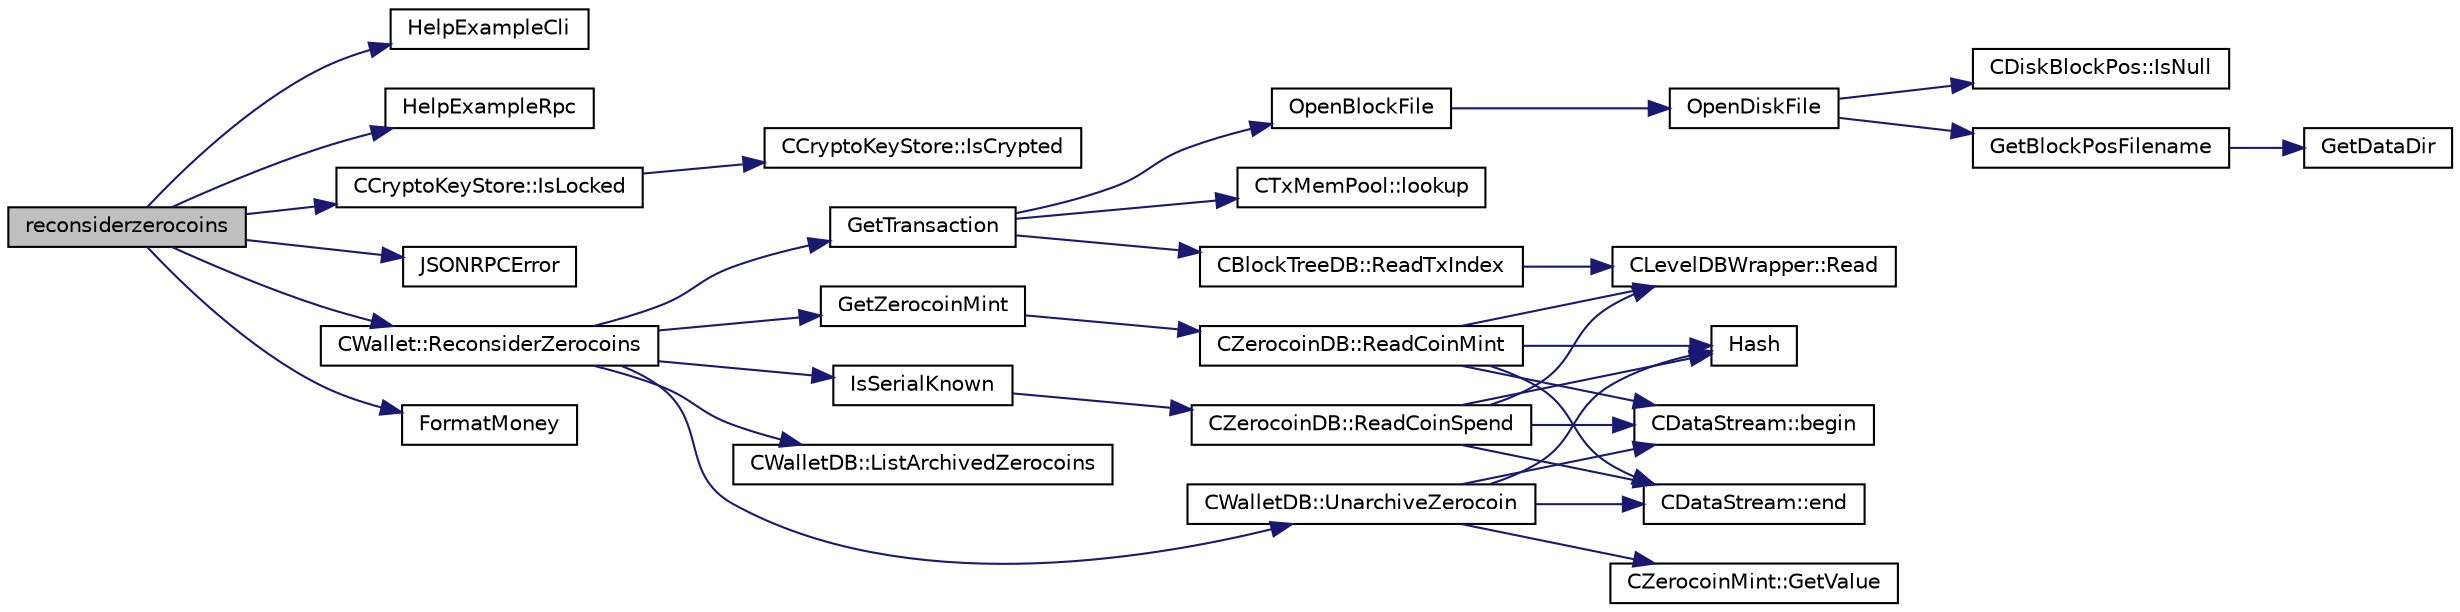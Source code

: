 digraph "reconsiderzerocoins"
{
  edge [fontname="Helvetica",fontsize="10",labelfontname="Helvetica",labelfontsize="10"];
  node [fontname="Helvetica",fontsize="10",shape=record];
  rankdir="LR";
  Node1509 [label="reconsiderzerocoins",height=0.2,width=0.4,color="black", fillcolor="grey75", style="filled", fontcolor="black"];
  Node1509 -> Node1510 [color="midnightblue",fontsize="10",style="solid",fontname="Helvetica"];
  Node1510 [label="HelpExampleCli",height=0.2,width=0.4,color="black", fillcolor="white", style="filled",URL="$rpcserver_8cpp.html#ac01ac6eab5467567ed0da106814e04ec"];
  Node1509 -> Node1511 [color="midnightblue",fontsize="10",style="solid",fontname="Helvetica"];
  Node1511 [label="HelpExampleRpc",height=0.2,width=0.4,color="black", fillcolor="white", style="filled",URL="$rpcserver_8cpp.html#a06ea60e24e5a1053a14a11b1009bf9ef"];
  Node1509 -> Node1512 [color="midnightblue",fontsize="10",style="solid",fontname="Helvetica"];
  Node1512 [label="CCryptoKeyStore::IsLocked",height=0.2,width=0.4,color="black", fillcolor="white", style="filled",URL="$class_c_crypto_key_store.html#a52919fa284a3aa10f1b4bd6018b6dbee"];
  Node1512 -> Node1513 [color="midnightblue",fontsize="10",style="solid",fontname="Helvetica"];
  Node1513 [label="CCryptoKeyStore::IsCrypted",height=0.2,width=0.4,color="black", fillcolor="white", style="filled",URL="$class_c_crypto_key_store.html#acc8fed44366c98fb481333ca6e867088"];
  Node1509 -> Node1514 [color="midnightblue",fontsize="10",style="solid",fontname="Helvetica"];
  Node1514 [label="JSONRPCError",height=0.2,width=0.4,color="black", fillcolor="white", style="filled",URL="$rpcprotocol_8cpp.html#a17b1bb111ab339efc951929834766039"];
  Node1509 -> Node1515 [color="midnightblue",fontsize="10",style="solid",fontname="Helvetica"];
  Node1515 [label="CWallet::ReconsiderZerocoins",height=0.2,width=0.4,color="black", fillcolor="white", style="filled",URL="$class_c_wallet.html#ae0d869b52e1efd245bd5fcbbff925531"];
  Node1515 -> Node1516 [color="midnightblue",fontsize="10",style="solid",fontname="Helvetica"];
  Node1516 [label="CWalletDB::ListArchivedZerocoins",height=0.2,width=0.4,color="black", fillcolor="white", style="filled",URL="$class_c_wallet_d_b.html#ab47fd5db0074ff3f1807ad4d9b448ec7"];
  Node1515 -> Node1517 [color="midnightblue",fontsize="10",style="solid",fontname="Helvetica"];
  Node1517 [label="IsSerialKnown",height=0.2,width=0.4,color="black", fillcolor="white", style="filled",URL="$main_8cpp.html#a42a7565c77e2237490c244e5485b59c8"];
  Node1517 -> Node1518 [color="midnightblue",fontsize="10",style="solid",fontname="Helvetica"];
  Node1518 [label="CZerocoinDB::ReadCoinSpend",height=0.2,width=0.4,color="black", fillcolor="white", style="filled",URL="$class_c_zerocoin_d_b.html#abd5c1b53d5ed33d4196010e51e2b8cbb"];
  Node1518 -> Node1519 [color="midnightblue",fontsize="10",style="solid",fontname="Helvetica"];
  Node1519 [label="Hash",height=0.2,width=0.4,color="black", fillcolor="white", style="filled",URL="$hash_8h.html#a12c5e981d7f5f2850027fd5e932eff61",tooltip="Compute the 256-bit hash of a std::string. "];
  Node1518 -> Node1520 [color="midnightblue",fontsize="10",style="solid",fontname="Helvetica"];
  Node1520 [label="CDataStream::begin",height=0.2,width=0.4,color="black", fillcolor="white", style="filled",URL="$class_c_data_stream.html#a2355d11752d8622badfbc03e9ed192fd"];
  Node1518 -> Node1521 [color="midnightblue",fontsize="10",style="solid",fontname="Helvetica"];
  Node1521 [label="CDataStream::end",height=0.2,width=0.4,color="black", fillcolor="white", style="filled",URL="$class_c_data_stream.html#a66409dbd4403682fe674e2e71173cab4"];
  Node1518 -> Node1522 [color="midnightblue",fontsize="10",style="solid",fontname="Helvetica"];
  Node1522 [label="CLevelDBWrapper::Read",height=0.2,width=0.4,color="black", fillcolor="white", style="filled",URL="$class_c_level_d_b_wrapper.html#a0cb51d3b8f042641b2d0aa76c3185527"];
  Node1515 -> Node1523 [color="midnightblue",fontsize="10",style="solid",fontname="Helvetica"];
  Node1523 [label="GetZerocoinMint",height=0.2,width=0.4,color="black", fillcolor="white", style="filled",URL="$main_8cpp.html#a3f62765d55fbf355a90dc5160cde5bd6"];
  Node1523 -> Node1524 [color="midnightblue",fontsize="10",style="solid",fontname="Helvetica"];
  Node1524 [label="CZerocoinDB::ReadCoinMint",height=0.2,width=0.4,color="black", fillcolor="white", style="filled",URL="$class_c_zerocoin_d_b.html#a90b0f4aecbbbe57b1b9cad6e1c37ec15"];
  Node1524 -> Node1519 [color="midnightblue",fontsize="10",style="solid",fontname="Helvetica"];
  Node1524 -> Node1520 [color="midnightblue",fontsize="10",style="solid",fontname="Helvetica"];
  Node1524 -> Node1521 [color="midnightblue",fontsize="10",style="solid",fontname="Helvetica"];
  Node1524 -> Node1522 [color="midnightblue",fontsize="10",style="solid",fontname="Helvetica"];
  Node1515 -> Node1525 [color="midnightblue",fontsize="10",style="solid",fontname="Helvetica"];
  Node1525 [label="GetTransaction",height=0.2,width=0.4,color="black", fillcolor="white", style="filled",URL="$main_8cpp.html#a044ae412844f02db690466dd24d9bb71",tooltip="Return transaction in tx, and if it was found inside a block, its hash is placed in hashBlock..."];
  Node1525 -> Node1526 [color="midnightblue",fontsize="10",style="solid",fontname="Helvetica"];
  Node1526 [label="CTxMemPool::lookup",height=0.2,width=0.4,color="black", fillcolor="white", style="filled",URL="$class_c_tx_mem_pool.html#ad6d9966cdeb4b6586f7186e709b4e77e"];
  Node1525 -> Node1527 [color="midnightblue",fontsize="10",style="solid",fontname="Helvetica"];
  Node1527 [label="CBlockTreeDB::ReadTxIndex",height=0.2,width=0.4,color="black", fillcolor="white", style="filled",URL="$class_c_block_tree_d_b.html#a74383427266d627e84c2d0c8e21e03c7"];
  Node1527 -> Node1522 [color="midnightblue",fontsize="10",style="solid",fontname="Helvetica"];
  Node1525 -> Node1528 [color="midnightblue",fontsize="10",style="solid",fontname="Helvetica"];
  Node1528 [label="OpenBlockFile",height=0.2,width=0.4,color="black", fillcolor="white", style="filled",URL="$main_8cpp.html#a0d81388930a4ccb6a69b9abdd1ef5097",tooltip="Open a block file (blk?????.dat) "];
  Node1528 -> Node1529 [color="midnightblue",fontsize="10",style="solid",fontname="Helvetica"];
  Node1529 [label="OpenDiskFile",height=0.2,width=0.4,color="black", fillcolor="white", style="filled",URL="$main_8cpp.html#ab15fc61f1d9596ad0aca703ff2c74635"];
  Node1529 -> Node1530 [color="midnightblue",fontsize="10",style="solid",fontname="Helvetica"];
  Node1530 [label="CDiskBlockPos::IsNull",height=0.2,width=0.4,color="black", fillcolor="white", style="filled",URL="$struct_c_disk_block_pos.html#a7dd98fe3f5372d358df61db31899b0af"];
  Node1529 -> Node1531 [color="midnightblue",fontsize="10",style="solid",fontname="Helvetica"];
  Node1531 [label="GetBlockPosFilename",height=0.2,width=0.4,color="black", fillcolor="white", style="filled",URL="$main_8cpp.html#a2f26f074aac584c3398de1dcdac59de9",tooltip="Translation to a filesystem path. "];
  Node1531 -> Node1532 [color="midnightblue",fontsize="10",style="solid",fontname="Helvetica"];
  Node1532 [label="GetDataDir",height=0.2,width=0.4,color="black", fillcolor="white", style="filled",URL="$util_8cpp.html#ab83866a054745d4b30a3948a1b44beba"];
  Node1515 -> Node1533 [color="midnightblue",fontsize="10",style="solid",fontname="Helvetica"];
  Node1533 [label="CWalletDB::UnarchiveZerocoin",height=0.2,width=0.4,color="black", fillcolor="white", style="filled",URL="$class_c_wallet_d_b.html#a14f4aec1c9be3a6961f5c22b020395f5"];
  Node1533 -> Node1534 [color="midnightblue",fontsize="10",style="solid",fontname="Helvetica"];
  Node1534 [label="CZerocoinMint::GetValue",height=0.2,width=0.4,color="black", fillcolor="white", style="filled",URL="$class_c_zerocoin_mint.html#ae5917a194b3ea08a5e9150231e965b82"];
  Node1533 -> Node1519 [color="midnightblue",fontsize="10",style="solid",fontname="Helvetica"];
  Node1533 -> Node1520 [color="midnightblue",fontsize="10",style="solid",fontname="Helvetica"];
  Node1533 -> Node1521 [color="midnightblue",fontsize="10",style="solid",fontname="Helvetica"];
  Node1509 -> Node1535 [color="midnightblue",fontsize="10",style="solid",fontname="Helvetica"];
  Node1535 [label="FormatMoney",height=0.2,width=0.4,color="black", fillcolor="white", style="filled",URL="$utilmoneystr_8cpp.html#ae7d875b4dae822af22b8b8be68f35417",tooltip="Money parsing/formatting utilities. "];
}
